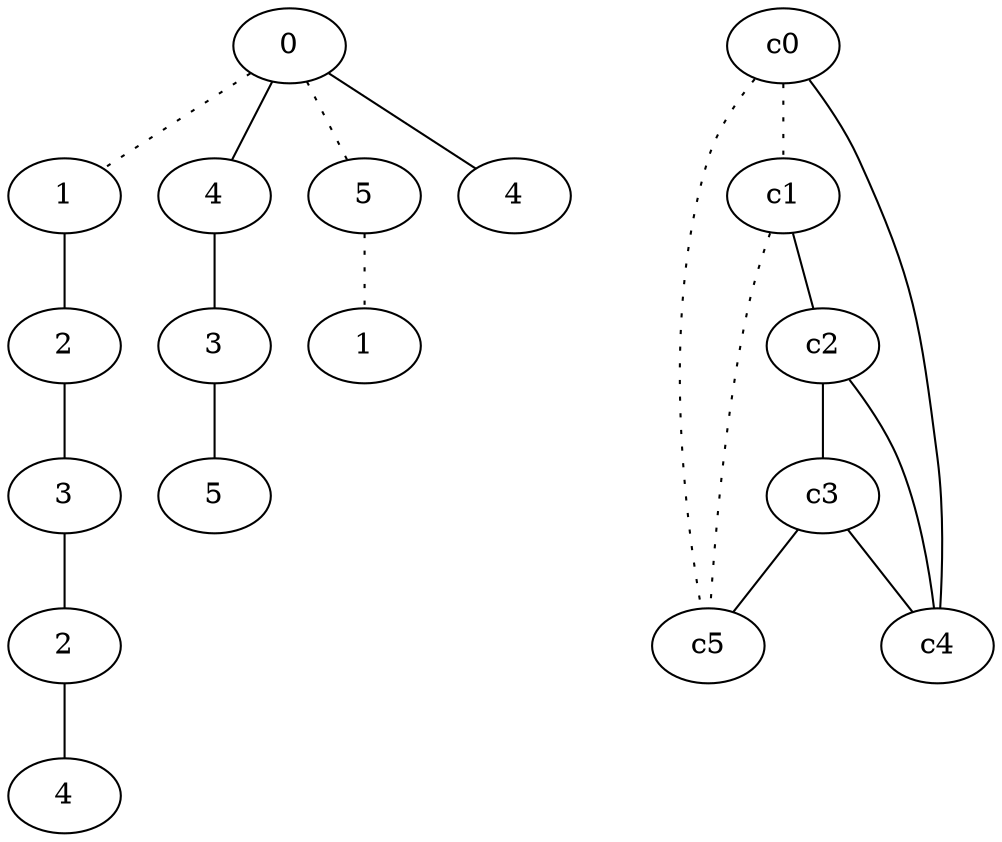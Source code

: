 graph {
a0[label=0];
a1[label=1];
a2[label=2];
a3[label=3];
a4[label=2];
a5[label=4];
a6[label=4];
a7[label=3];
a8[label=5];
a9[label=5];
a10[label=1];
a11[label=4];
a0 -- a1 [style=dotted];
a0 -- a6;
a0 -- a9 [style=dotted];
a0 -- a11;
a1 -- a2;
a2 -- a3;
a3 -- a4;
a4 -- a5;
a6 -- a7;
a7 -- a8;
a9 -- a10 [style=dotted];
c0 -- c1 [style=dotted];
c0 -- c4;
c0 -- c5 [style=dotted];
c1 -- c2;
c1 -- c5 [style=dotted];
c2 -- c3;
c2 -- c4;
c3 -- c4;
c3 -- c5;
}
